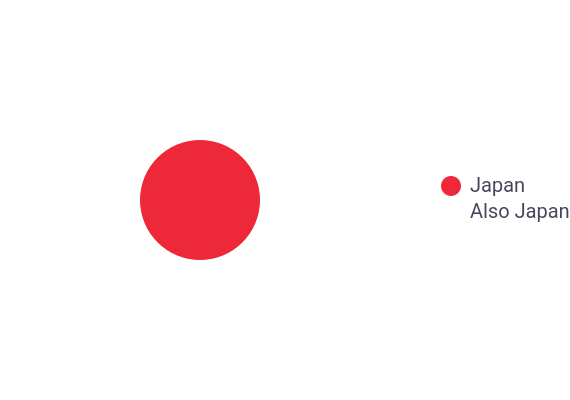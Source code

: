 {
  "$schema": "https://vega.github.io/schema/vega-lite/v4.json",
  "description": "",
  "name": "Japan Donut Chart",
  "usermeta": {
    "source": "https://en.wikipedia.org/wiki/Flag_of_Japan",
    "tags": ["Donut Chart"]
  },
  "height": 200,
  "width": 200,
  "padding": 0,
  "config": {
    "font": "Roboto",
    "style": {
      "guide-label": { "fill": "#44475a" },
      "guide-title": { "fill": "#44475a" }
    },
    "axis": { "domainColor": "#44475a", "tickColor": "#44475a" }
  },
  "data": {
    "values": [
      { "category": "Japan", "value": 360 },
      { "category": "Also Japan", "value": 360 }
    ]
  },
  "encoding": {
    "theta": {
      "field": "value",
      "type": "quantitative",
      "stack": true
    },
    "color": {
      "field": "category",
      "type": "nominal",
      "scale": {
        "domain": ["Japan", "Also Japan"],
        "range": ["#ed2939", "white"]
      },
      "legend": {
        "title": null,
        "direction": "vertical",
        "orient": "none",
        "legendX": 220,
        "legendY": 87.5,
        "fillColor": "transparent",
        "symbolStrokeWidth": 1
      }
    }
  },
  "layer": [
    {
      "mark": {
        "type": "arc",
        "outerRadius": 100
      },
      "transform": [{ "filter": "datum.category == 'Also Japan'" }]
    },
    {
      "mark": {
        "type": "arc",
        "outerRadius": 30
      },
      "transform": [{ "filter": "datum.category == 'Japan'" }]
    }
  ],
  "view": { "stroke": null }
}

